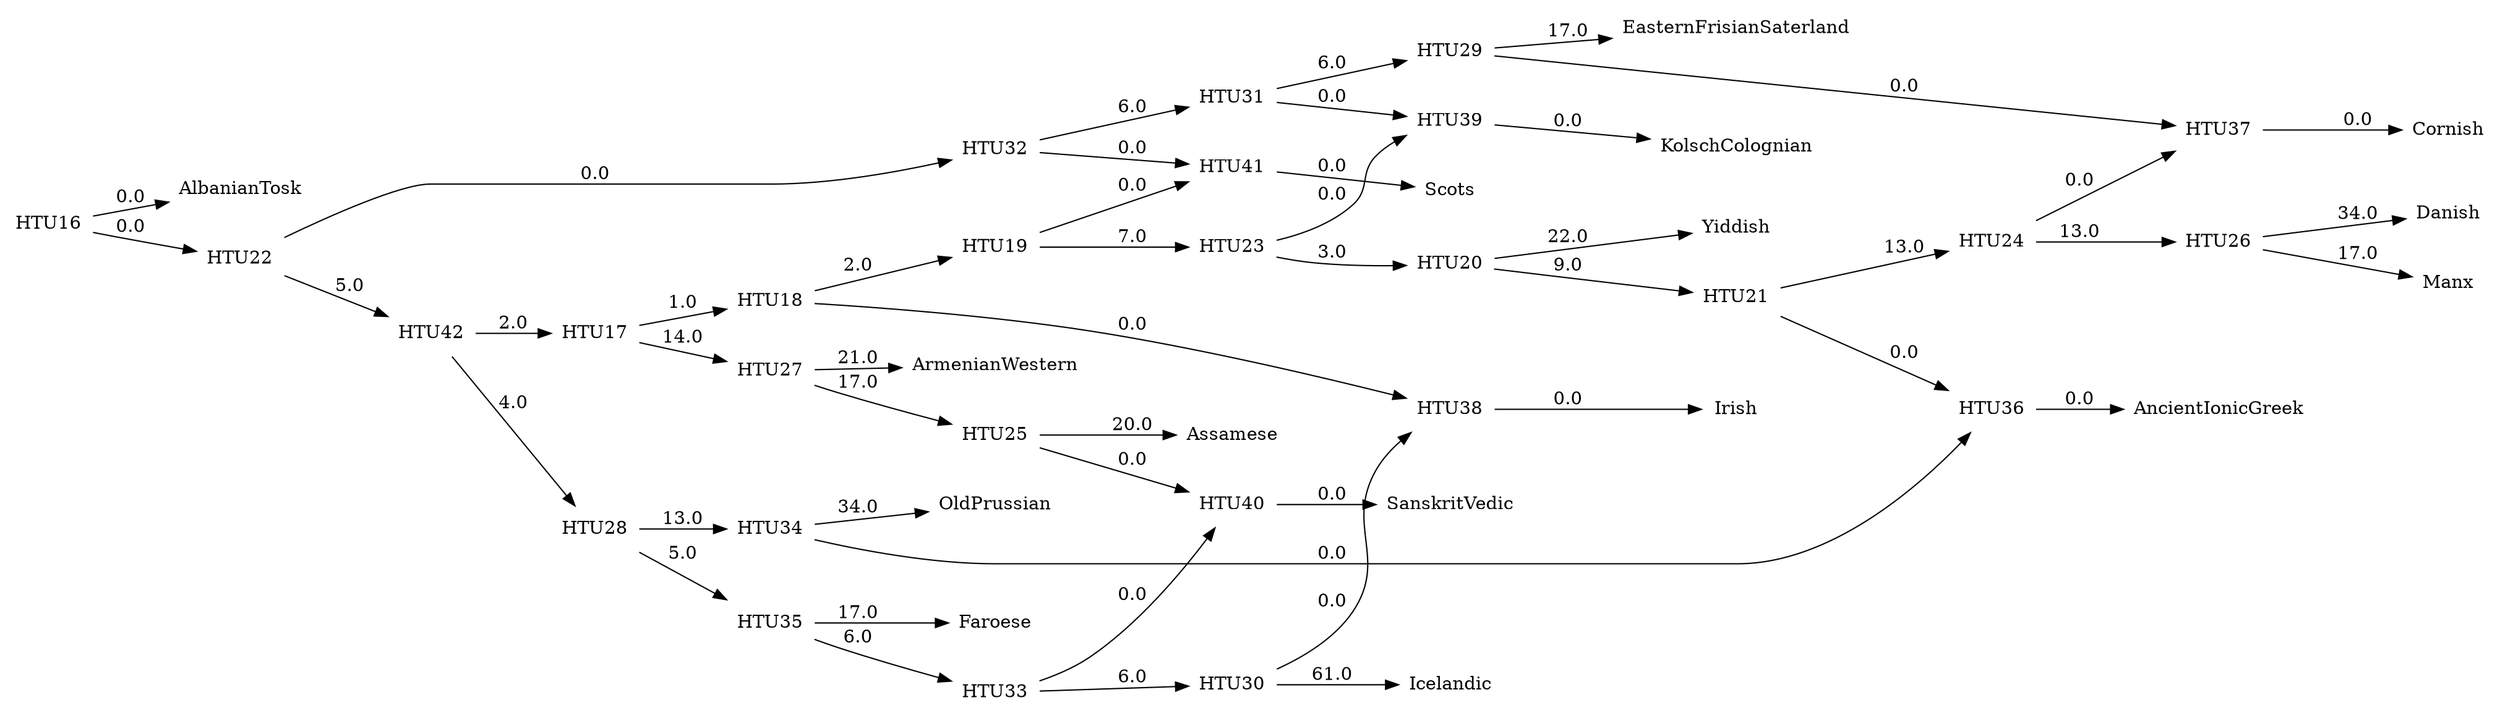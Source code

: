 digraph G {
	rankdir = LR;	edge [colorscheme=spectral11];	node [shape = none];

    0 [label=AlbanianTosk];
    1 [label=AncientIonicGreek];
    2 [label=ArmenianWestern];
    3 [label=Assamese];
    4 [label=Cornish];
    5 [label=Danish];
    6 [label=EasternFrisianSaterland];
    7 [label=Faroese];
    8 [label=Icelandic];
    9 [label=Irish];
    10 [label=KolschColognian];
    11 [label=Manx];
    12 [label=OldPrussian];
    13 [label=SanskritVedic];
    14 [label=Scots];
    15 [label=Yiddish];
    16 [label=HTU16];
    17 [label=HTU17];
    18 [label=HTU18];
    19 [label=HTU19];
    20 [label=HTU20];
    21 [label=HTU21];
    22 [label=HTU22];
    23 [label=HTU23];
    24 [label=HTU24];
    25 [label=HTU25];
    26 [label=HTU26];
    27 [label=HTU27];
    28 [label=HTU28];
    29 [label=HTU29];
    30 [label=HTU30];
    31 [label=HTU31];
    32 [label=HTU32];
    33 [label=HTU33];
    34 [label=HTU34];
    35 [label=HTU35];
    36 [label=HTU36];
    37 [label=HTU37];
    38 [label=HTU38];
    39 [label=HTU39];
    40 [label=HTU40];
    41 [label=HTU41];
    42 [label=HTU42];
    16 -> 0 [label=0.0];
    16 -> 22 [label=0.0];
    17 -> 18 [label=1.0];
    17 -> 27 [label=14.0];
    18 -> 19 [label=2.0];
    18 -> 38 [label=0.0];
    19 -> 23 [label=7.0];
    19 -> 41 [label=0.0];
    20 -> 15 [label=22.0];
    20 -> 21 [label=9.0];
    21 -> 24 [label=13.0];
    21 -> 36 [label=0.0];
    22 -> 32 [label=0.0];
    22 -> 42 [label=5.0];
    23 -> 20 [label=3.0];
    23 -> 39 [label=0.0];
    24 -> 26 [label=13.0];
    24 -> 37 [label=0.0];
    25 -> 3 [label=20.0];
    25 -> 40 [label=0.0];
    26 -> 5 [label=34.0];
    26 -> 11 [label=17.0];
    27 -> 2 [label=21.0];
    27 -> 25 [label=17.0];
    28 -> 34 [label=13.0];
    28 -> 35 [label=5.0];
    29 -> 6 [label=17.0];
    29 -> 37 [label=0.0];
    30 -> 8 [label=61.0];
    30 -> 38 [label=0.0];
    31 -> 29 [label=6.0];
    31 -> 39 [label=0.0];
    32 -> 31 [label=6.0];
    32 -> 41 [label=0.0];
    33 -> 30 [label=6.0];
    33 -> 40 [label=0.0];
    34 -> 12 [label=34.0];
    34 -> 36 [label=0.0];
    35 -> 7 [label=17.0];
    35 -> 33 [label=6.0];
    36 -> 1 [label=0.0];
    37 -> 4 [label=0.0];
    38 -> 9 [label=0.0];
    39 -> 10 [label=0.0];
    40 -> 13 [label=0.0];
    41 -> 14 [label=0.0];
    42 -> 17 [label=2.0];
    42 -> 28 [label=4.0];
}
//1057.0
digraph G {
	rankdir = LR;	edge [colorscheme=spectral11];	node [shape = none];

    0 [label=AlbanianTosk];
    1 [label=AncientIonicGreek];
    2 [label=ArmenianWestern];
    3 [label=Assamese];
    4 [label=Cornish];
    5 [label=Danish];
    6 [label=EasternFrisianSaterland];
    7 [label=Faroese];
    8 [label=Icelandic];
    9 [label=Irish];
    10 [label=KolschColognian];
    11 [label=Manx];
    12 [label=OldPrussian];
    13 [label=SanskritVedic];
    14 [label=Scots];
    15 [label=Yiddish];
    16 [label=HTU16];
    17 [label=HTU17];
    18 [label=HTU18];
    19 [label=HTU19];
    20 [label=HTU20];
    21 [label=HTU21];
    22 [label=HTU22];
    23 [label=HTU23];
    24 [label=HTU24];
    25 [label=HTU25];
    26 [label=HTU26];
    27 [label=HTU27];
    28 [label=HTU28];
    29 [label=HTU29];
    30 [label=HTU30];
    16 -> 0 [label=0.0];
    16 -> 22 [label=0.0];
    17 -> 18 [label=6.0];
    17 -> 24 [label=10.0];
    18 -> 9 [label=30.0];
    18 -> 19 [label=3.0];
    19 -> 14 [label=25.0];
    19 -> 20 [label=5.0];
    20 -> 15 [label=29.0];
    20 -> 21 [label=8.0];
    21 -> 1 [label=30.0];
    21 -> 23 [label=15.0];
    22 -> 27 [label=2.0];
    22 -> 30 [label=1.0];
    23 -> 5 [label=30.0];
    23 -> 11 [label=24.0];
    24 -> 2 [label=23.0];
    24 -> 3 [label=34.0];
    25 -> 12 [label=38.0];
    25 -> 29 [label=3.0];
    26 -> 4 [label=28.0];
    26 -> 6 [label=19.0];
    27 -> 10 [label=47.0];
    27 -> 26 [label=6.0];
    28 -> 8 [label=49.0];
    28 -> 13 [label=31.0];
    29 -> 7 [label=12.0];
    29 -> 28 [label=9.0];
    30 -> 17 [label=5.0];
    30 -> 25 [label=0.0];
}
//798.0
digraph G {
	rankdir = LR;	edge [colorscheme=spectral11];	node [shape = none];

    0 [label=AlbanianTosk];
    1 [label=AncientIonicGreek];
    2 [label=ArmenianWestern];
    3 [label=Assamese];
    4 [label=Cornish];
    5 [label=Danish];
    6 [label=EasternFrisianSaterland];
    7 [label=Faroese];
    8 [label=Icelandic];
    9 [label=Irish];
    10 [label=KolschColognian];
    11 [label=Manx];
    12 [label=OldPrussian];
    13 [label=SanskritVedic];
    14 [label=Scots];
    15 [label=Yiddish];
    16 [label=HTU16];
    17 [label=HTU17];
    18 [label=HTU18];
    19 [label=HTU19];
    20 [label=HTU20];
    21 [label=HTU21];
    22 [label=HTU22];
    23 [label=HTU23];
    24 [label=HTU24];
    25 [label=HTU25];
    26 [label=HTU26];
    27 [label=HTU27];
    28 [label=HTU28];
    29 [label=HTU29];
    30 [label=HTU30];
    16 -> 0 [label=0.0];
    16 -> 20 [label=0.0];
    17 -> 18 [label=2.0];
    17 -> 22 [label=9.0];
    18 -> 14 [label=25.0];
    18 -> 19 [label=10.0];
    19 -> 15 [label=28.0];
    19 -> 21 [label=14.0];
    20 -> 26 [label=6.0];
    20 -> 30 [label=0.0];
    21 -> 5 [label=25.0];
    21 -> 11 [label=21.0];
    22 -> 2 [label=22.0];
    22 -> 3 [label=31.0];
    23 -> 28 [label=12.0];
    23 -> 29 [label=5.0];
    24 -> 4 [label=29.0];
    24 -> 6 [label=20.0];
    25 -> 8 [label=60.0];
    25 -> 9 [label=24.0];
    26 -> 10 [label=48.0];
    26 -> 24 [label=7.0];
    27 -> 13 [label=32.0];
    27 -> 25 [label=7.0];
    28 -> 1 [label=39.0];
    28 -> 12 [label=29.0];
    29 -> 7 [label=18.0];
    29 -> 27 [label=6.0];
    30 -> 17 [label=1.0];
    30 -> 23 [label=3.0];
}
//789.0
digraph G {
	rankdir = LR;	edge [colorscheme=spectral11];	node [shape = none];

    0 [label=AlbanianTosk];
    1 [label=AncientIonicGreek];
    2 [label=ArmenianWestern];
    3 [label=Assamese];
    4 [label=Cornish];
    5 [label=Danish];
    6 [label=EasternFrisianSaterland];
    7 [label=Faroese];
    8 [label=Icelandic];
    9 [label=Irish];
    10 [label=KolschColognian];
    11 [label=Manx];
    12 [label=OldPrussian];
    13 [label=SanskritVedic];
    14 [label=Scots];
    15 [label=Yiddish];
    16 [label=HTU16];
    17 [label=HTU17];
    18 [label=HTU18];
    19 [label=HTU19];
    20 [label=HTU20];
    21 [label=HTU21];
    22 [label=HTU22];
    23 [label=HTU23];
    24 [label=HTU24];
    25 [label=HTU25];
    26 [label=HTU26];
    27 [label=HTU27];
    28 [label=HTU28];
    29 [label=HTU29];
    30 [label=HTU30];
    16 -> 0 [label=0.0];
    16 -> 21 [label=0.0];
    17 -> 18 [label=5.0];
    17 -> 24 [label=8.0];
    18 -> 14 [label=24.0];
    18 -> 22 [label=11.0];
    19 -> 15 [label=23.0];
    19 -> 20 [label=5.0];
    20 -> 1 [label=23.0];
    20 -> 23 [label=11.0];
    21 -> 26 [label=8.0];
    21 -> 30 [label=2.0];
    22 -> 10 [label=32.0];
    22 -> 19 [label=2.0];
    23 -> 5 [label=27.0];
    23 -> 11 [label=24.0];
    24 -> 2 [label=22.0];
    24 -> 3 [label=33.0];
    25 -> 12 [label=35.0];
    25 -> 29 [label=3.0];
    26 -> 4 [label=28.0];
    26 -> 6 [label=27.0];
    27 -> 8 [label=58.0];
    27 -> 9 [label=23.0];
    28 -> 13 [label=32.0];
    28 -> 27 [label=8.0];
    29 -> 7 [label=14.0];
    29 -> 28 [label=7.0];
    30 -> 17 [label=2.0];
    30 -> 25 [label=2.0];
}
//787.0
digraph G {
	rankdir = LR;	edge [colorscheme=spectral11];	node [shape = none];

    0 [label=AlbanianTosk];
    1 [label=AncientIonicGreek];
    2 [label=ArmenianWestern];
    3 [label=Assamese];
    4 [label=Cornish];
    5 [label=Danish];
    6 [label=EasternFrisianSaterland];
    7 [label=Faroese];
    8 [label=Icelandic];
    9 [label=Irish];
    10 [label=KolschColognian];
    11 [label=Manx];
    12 [label=OldPrussian];
    13 [label=SanskritVedic];
    14 [label=Scots];
    15 [label=Yiddish];
    16 [label=HTU16];
    17 [label=HTU17];
    18 [label=HTU18];
    19 [label=HTU19];
    20 [label=HTU20];
    21 [label=HTU21];
    22 [label=HTU22];
    23 [label=HTU23];
    24 [label=HTU24];
    25 [label=HTU25];
    26 [label=HTU26];
    27 [label=HTU27];
    28 [label=HTU28];
    29 [label=HTU29];
    30 [label=HTU30];
    16 -> 0 [label=0.0];
    16 -> 21 [label=0.0];
    17 -> 18 [label=7.0];
    17 -> 24 [label=8.0];
    18 -> 9 [label=22.0];
    18 -> 22 [label=6.0];
    19 -> 15 [label=23.0];
    19 -> 20 [label=7.0];
    20 -> 1 [label=26.0];
    20 -> 23 [label=12.0];
    21 -> 27 [label=3.0];
    21 -> 30 [label=4.0];
    22 -> 10 [label=39.0];
    22 -> 19 [label=2.0];
    23 -> 5 [label=26.0];
    23 -> 11 [label=23.0];
    24 -> 2 [label=27.0];
    24 -> 3 [label=32.0];
    25 -> 12 [label=38.0];
    25 -> 29 [label=4.0];
    26 -> 4 [label=28.0];
    26 -> 6 [label=22.0];
    27 -> 14 [label=22.0];
    27 -> 26 [label=9.0];
    28 -> 8 [label=49.0];
    28 -> 13 [label=30.0];
    29 -> 7 [label=12.0];
    29 -> 28 [label=10.0];
    30 -> 17 [label=5.0];
    30 -> 25 [label=0.0];
}
//781.0
digraph G {
	rankdir = LR;	edge [colorscheme=spectral11];	node [shape = none];

    0 [label=AlbanianTosk];
    1 [label=AncientIonicGreek];
    2 [label=ArmenianWestern];
    3 [label=Assamese];
    4 [label=Cornish];
    5 [label=Danish];
    6 [label=EasternFrisianSaterland];
    7 [label=Faroese];
    8 [label=Icelandic];
    9 [label=Irish];
    10 [label=KolschColognian];
    11 [label=Manx];
    12 [label=OldPrussian];
    13 [label=SanskritVedic];
    14 [label=Scots];
    15 [label=Yiddish];
    16 [label=HTU16];
    17 [label=HTU17];
    18 [label=HTU18];
    19 [label=HTU19];
    20 [label=HTU20];
    21 [label=HTU21];
    22 [label=HTU22];
    23 [label=HTU23];
    24 [label=HTU24];
    25 [label=HTU25];
    26 [label=HTU26];
    27 [label=HTU27];
    28 [label=HTU28];
    29 [label=HTU29];
    30 [label=HTU30];
    16 -> 0 [label=0.0];
    16 -> 21 [label=0.0];
    17 -> 18 [label=3.0];
    17 -> 25 [label=8.0];
    18 -> 14 [label=24.0];
    18 -> 22 [label=10.0];
    19 -> 15 [label=23.0];
    19 -> 20 [label=7.0];
    20 -> 1 [label=26.0];
    20 -> 23 [label=11.0];
    21 -> 6 [label=24.0];
    21 -> 30 [label=2.0];
    22 -> 10 [label=33.0];
    22 -> 19 [label=3.0];
    23 -> 4 [label=19.0];
    23 -> 24 [label=12.0];
    24 -> 5 [label=34.0];
    24 -> 11 [label=18.0];
    25 -> 2 [label=21.0];
    25 -> 3 [label=33.0];
    26 -> 12 [label=35.0];
    26 -> 29 [label=2.0];
    27 -> 8 [label=58.0];
    27 -> 9 [label=23.0];
    28 -> 13 [label=33.0];
    28 -> 27 [label=8.0];
    29 -> 7 [label=14.0];
    29 -> 28 [label=7.0];
    30 -> 17 [label=2.0];
    30 -> 26 [label=2.0];
}
//776.0
digraph G {
	rankdir = LR;	edge [colorscheme=spectral11];	node [shape = none];

    0 [label=AlbanianTosk];
    1 [label=AncientIonicGreek];
    2 [label=ArmenianWestern];
    3 [label=Assamese];
    4 [label=Cornish];
    5 [label=Danish];
    6 [label=EasternFrisianSaterland];
    7 [label=Faroese];
    8 [label=Icelandic];
    9 [label=Irish];
    10 [label=KolschColognian];
    11 [label=Manx];
    12 [label=OldPrussian];
    13 [label=SanskritVedic];
    14 [label=Scots];
    15 [label=Yiddish];
    16 [label=HTU16];
    17 [label=HTU17];
    18 [label=HTU18];
    19 [label=HTU19];
    20 [label=HTU20];
    21 [label=HTU21];
    22 [label=HTU22];
    23 [label=HTU23];
    24 [label=HTU24];
    25 [label=HTU25];
    26 [label=HTU26];
    27 [label=HTU27];
    28 [label=HTU28];
    29 [label=HTU29];
    30 [label=HTU30];
    16 -> 0 [label=0.0];
    16 -> 19 [label=0.0];
    17 -> 20 [label=5.0];
    17 -> 22 [label=7.0];
    18 -> 15 [label=27.0];
    18 -> 21 [label=17.0];
    19 -> 26 [label=3.0];
    19 -> 30 [label=2.0];
    20 -> 10 [label=30.0];
    20 -> 18 [label=3.0];
    21 -> 5 [label=26.0];
    21 -> 11 [label=25.0];
    22 -> 2 [label=20.0];
    22 -> 3 [label=35.0];
    23 -> 28 [label=14.0];
    23 -> 29 [label=3.0];
    24 -> 4 [label=29.0];
    24 -> 6 [label=22.0];
    25 -> 8 [label=60.0];
    25 -> 9 [label=24.0];
    26 -> 14 [label=21.0];
    26 -> 24 [label=10.0];
    27 -> 13 [label=33.0];
    27 -> 25 [label=7.0];
    28 -> 1 [label=39.0];
    28 -> 12 [label=31.0];
    29 -> 7 [label=18.0];
    29 -> 27 [label=6.0];
    30 -> 17 [label=9.0];
    30 -> 23 [label=2.0];
}
//775.0
digraph G {
	rankdir = LR;	edge [colorscheme=spectral11];	node [shape = none];

    0 [label=AlbanianTosk];
    1 [label=AncientIonicGreek];
    2 [label=ArmenianWestern];
    3 [label=Assamese];
    4 [label=Cornish];
    5 [label=Danish];
    6 [label=EasternFrisianSaterland];
    7 [label=Faroese];
    8 [label=Icelandic];
    9 [label=Irish];
    10 [label=KolschColognian];
    11 [label=Manx];
    12 [label=OldPrussian];
    13 [label=SanskritVedic];
    14 [label=Scots];
    15 [label=Yiddish];
    16 [label=HTU16];
    17 [label=HTU17];
    18 [label=HTU18];
    19 [label=HTU19];
    20 [label=HTU20];
    21 [label=HTU21];
    22 [label=HTU22];
    23 [label=HTU23];
    24 [label=HTU24];
    25 [label=HTU25];
    26 [label=HTU26];
    27 [label=HTU27];
    28 [label=HTU28];
    29 [label=HTU29];
    30 [label=HTU30];
    16 -> 0 [label=0.0];
    16 -> 20 [label=0.0];
    17 -> 18 [label=6.0];
    17 -> 23 [label=9.0];
    18 -> 15 [label=32.0];
    18 -> 19 [label=8.0];
    19 -> 1 [label=30.0];
    19 -> 21 [label=10.0];
    20 -> 27 [label=3.0];
    20 -> 30 [label=3.0];
    21 -> 4 [label=17.0];
    21 -> 22 [label=12.0];
    22 -> 5 [label=35.0];
    22 -> 11 [label=18.0];
    23 -> 2 [label=21.0];
    23 -> 3 [label=34.0];
    24 -> 12 [label=35.0];
    24 -> 29 [label=5.0];
    25 -> 8 [label=58.0];
    25 -> 9 [label=24.0];
    26 -> 6 [label=21.0];
    26 -> 10 [label=44.0];
    27 -> 14 [label=19.0];
    27 -> 26 [label=10.0];
    28 -> 13 [label=32.0];
    28 -> 25 [label=8.0];
    29 -> 7 [label=13.0];
    29 -> 28 [label=7.0];
    30 -> 17 [label=4.0];
    30 -> 24 [label=0.0];
}
//773.0
digraph G {
	rankdir = LR;	edge [colorscheme=spectral11];	node [shape = none];

    0 [label=AlbanianTosk];
    1 [label=AncientIonicGreek];
    2 [label=ArmenianWestern];
    3 [label=Assamese];
    4 [label=Cornish];
    5 [label=Danish];
    6 [label=EasternFrisianSaterland];
    7 [label=Faroese];
    8 [label=Icelandic];
    9 [label=Irish];
    10 [label=KolschColognian];
    11 [label=Manx];
    12 [label=OldPrussian];
    13 [label=SanskritVedic];
    14 [label=Scots];
    15 [label=Yiddish];
    16 [label=HTU16];
    17 [label=HTU17];
    18 [label=HTU18];
    19 [label=HTU19];
    20 [label=HTU20];
    21 [label=HTU21];
    22 [label=HTU22];
    23 [label=HTU23];
    24 [label=HTU24];
    25 [label=HTU25];
    26 [label=HTU26];
    27 [label=HTU27];
    28 [label=HTU28];
    29 [label=HTU29];
    30 [label=HTU30];
    16 -> 0 [label=0.0];
    16 -> 20 [label=0.0];
    17 -> 18 [label=4.0];
    17 -> 24 [label=8.0];
    18 -> 14 [label=24.0];
    18 -> 21 [label=9.0];
    19 -> 15 [label=24.0];
    19 -> 23 [label=14.0];
    20 -> 26 [label=7.0];
    20 -> 30 [label=2.0];
    21 -> 10 [label=30.0];
    21 -> 19 [label=3.0];
    22 -> 3 [label=19.0];
    22 -> 13 [label=13.0];
    23 -> 5 [label=26.0];
    23 -> 11 [label=26.0];
    24 -> 2 [label=19.0];
    24 -> 22 [label=18.0];
    25 -> 28 [label=12.0];
    25 -> 29 [label=7.0];
    26 -> 4 [label=29.0];
    26 -> 6 [label=28.0];
    27 -> 8 [label=58.0];
    27 -> 9 [label=29.0];
    28 -> 1 [label=37.0];
    28 -> 12 [label=31.0];
    29 -> 7 [label=12.0];
    29 -> 27 [label=9.0];
    30 -> 17 [label=5.0];
    30 -> 25 [label=3.0];
}
//749.0
digraph G {
	rankdir = LR;	edge [colorscheme=spectral11];	node [shape = none];

    0 [label=AlbanianTosk];
    1 [label=AncientIonicGreek];
    2 [label=ArmenianWestern];
    3 [label=Assamese];
    4 [label=Cornish];
    5 [label=Danish];
    6 [label=EasternFrisianSaterland];
    7 [label=Faroese];
    8 [label=Icelandic];
    9 [label=Irish];
    10 [label=KolschColognian];
    11 [label=Manx];
    12 [label=OldPrussian];
    13 [label=SanskritVedic];
    14 [label=Scots];
    15 [label=Yiddish];
    16 [label=HTU16];
    17 [label=HTU17];
    18 [label=HTU18];
    19 [label=HTU19];
    20 [label=HTU20];
    21 [label=HTU21];
    22 [label=HTU22];
    23 [label=HTU23];
    24 [label=HTU24];
    25 [label=HTU25];
    26 [label=HTU26];
    27 [label=HTU27];
    28 [label=HTU28];
    29 [label=HTU29];
    30 [label=HTU30];
    16 -> 0 [label=0.0];
    16 -> 20 [label=0.0];
    17 -> 18 [label=3.0];
    17 -> 24 [label=12.0];
    18 -> 9 [label=21.0];
    18 -> 19 [label=2.0];
    19 -> 15 [label=26.0];
    19 -> 21 [label=9.0];
    20 -> 27 [label=4.0];
    20 -> 30 [label=1.0];
    21 -> 4 [label=19.0];
    21 -> 23 [label=10.0];
    22 -> 3 [label=19.0];
    22 -> 13 [label=13.0];
    23 -> 5 [label=32.0];
    23 -> 11 [label=15.0];
    24 -> 2 [label=19.0];
    24 -> 22 [label=15.0];
    25 -> 28 [label=10.0];
    25 -> 29 [label=7.0];
    26 -> 6 [label=23.0];
    26 -> 10 [label=45.0];
    27 -> 14 [label=20.0];
    27 -> 26 [label=9.0];
    28 -> 1 [label=34.0];
    28 -> 12 [label=30.0];
    29 -> 7 [label=13.0];
    29 -> 8 [label=56.0];
    30 -> 17 [label=2.0];
    30 -> 25 [label=4.0];
}
//742.0
digraph G {
	rankdir = LR;	edge [colorscheme=spectral11];	node [shape = none];

    0 [label=AlbanianTosk];
    1 [label=AncientIonicGreek];
    2 [label=ArmenianWestern];
    3 [label=Assamese];
    4 [label=Cornish];
    5 [label=Danish];
    6 [label=EasternFrisianSaterland];
    7 [label=Faroese];
    8 [label=Icelandic];
    9 [label=Irish];
    10 [label=KolschColognian];
    11 [label=Manx];
    12 [label=OldPrussian];
    13 [label=SanskritVedic];
    14 [label=Scots];
    15 [label=Yiddish];
    16 [label=HTU16];
    17 [label=HTU17];
    18 [label=HTU18];
    19 [label=HTU19];
    20 [label=HTU20];
    21 [label=HTU21];
    22 [label=HTU22];
    23 [label=HTU23];
    24 [label=HTU24];
    25 [label=HTU25];
    26 [label=HTU26];
    27 [label=HTU27];
    28 [label=HTU28];
    29 [label=HTU29];
    30 [label=HTU30];
    16 -> 0 [label=0.0];
    16 -> 21 [label=0.0];
    17 -> 18 [label=8.0];
    17 -> 25 [label=9.0];
    18 -> 9 [label=18.0];
    18 -> 19 [label=5.0];
    19 -> 15 [label=28.0];
    19 -> 20 [label=11.0];
    20 -> 1 [label=30.0];
    20 -> 22 [label=11.0];
    21 -> 28 [label=3.0];
    21 -> 30 [label=2.0];
    22 -> 4 [label=18.0];
    22 -> 24 [label=12.0];
    23 -> 3 [label=20.0];
    23 -> 13 [label=14.0];
    24 -> 5 [label=36.0];
    24 -> 11 [label=16.0];
    25 -> 2 [label=22.0];
    25 -> 23 [label=16.0];
    26 -> 12 [label=31.0];
    26 -> 29 [label=6.0];
    27 -> 6 [label=22.0];
    27 -> 10 [label=45.0];
    28 -> 14 [label=19.0];
    28 -> 27 [label=10.0];
    29 -> 7 [label=13.0];
    29 -> 8 [label=54.0];
    30 -> 17 [label=5.0];
    30 -> 26 [label=4.0];
}
//740.0
